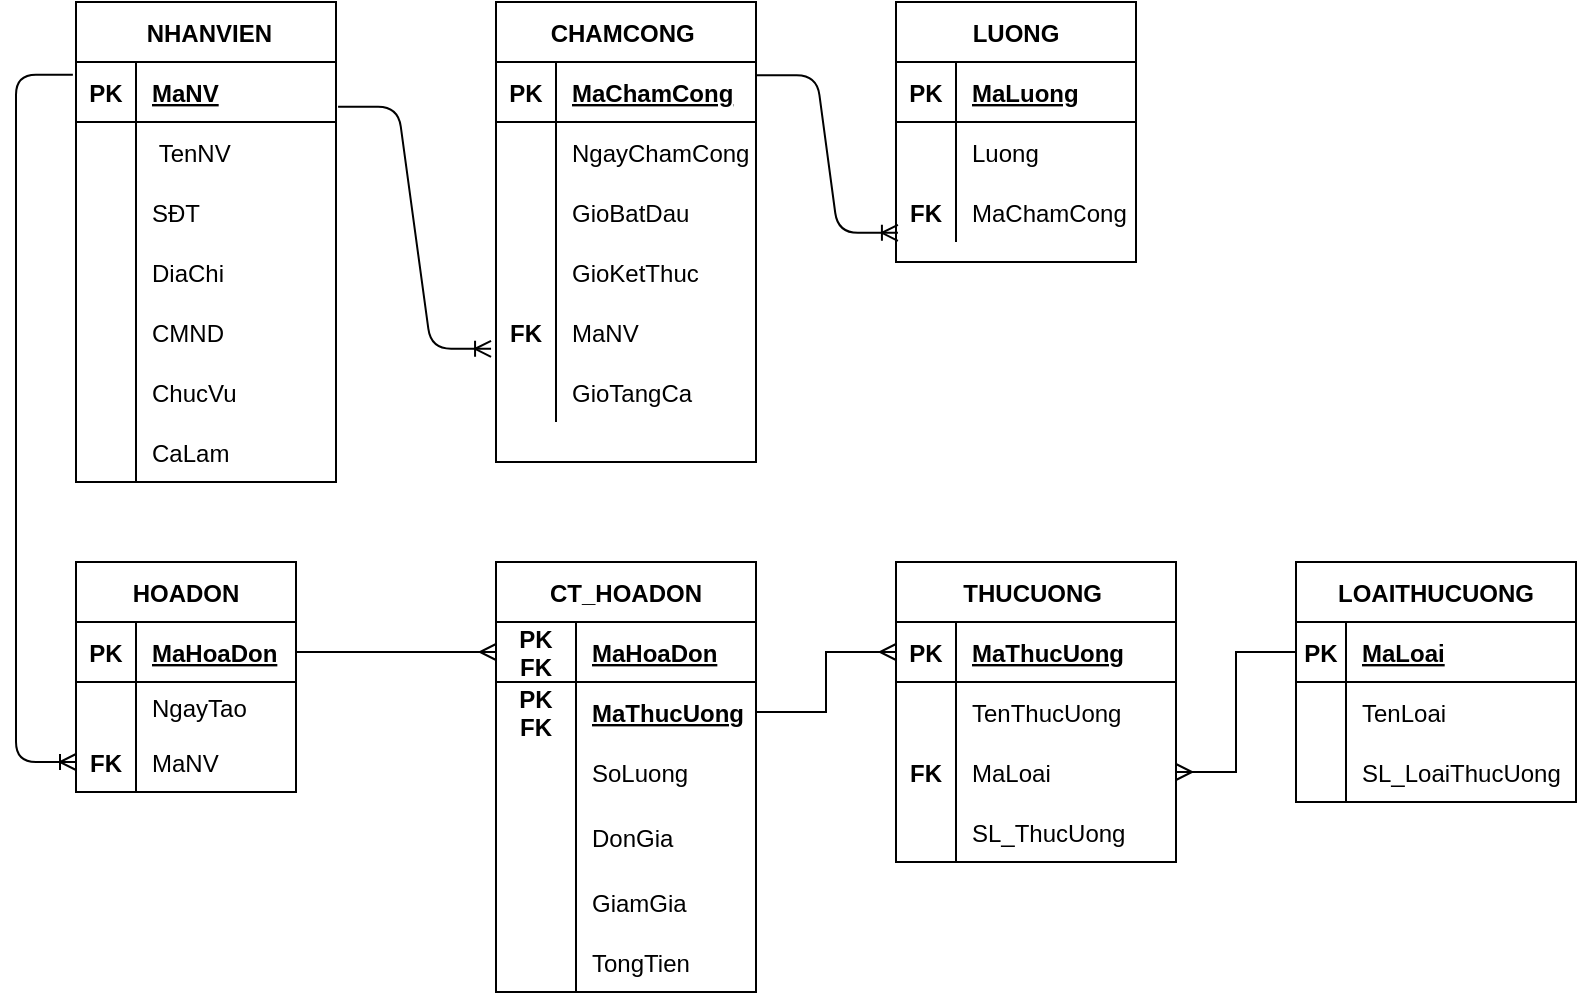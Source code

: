 <mxfile version="13.10.4" type="github">
  <diagram id="uDpSl2iS2dn2dlAz82yV" name="Page-1">
    <mxGraphModel dx="1037" dy="620" grid="1" gridSize="10" guides="1" tooltips="1" connect="1" arrows="1" fold="1" page="1" pageScale="1" pageWidth="3300" pageHeight="4681" math="0" shadow="0">
      <root>
        <mxCell id="0" />
        <mxCell id="1" parent="0" />
        <mxCell id="aDUZSYhH7ddSNmE2YDn7-1" value=" NHANVIEN" style="shape=table;startSize=30;container=1;collapsible=1;childLayout=tableLayout;fixedRows=1;rowLines=0;fontStyle=1;align=center;resizeLast=1;" parent="1" vertex="1">
          <mxGeometry x="230" y="40" width="130" height="240" as="geometry" />
        </mxCell>
        <mxCell id="aDUZSYhH7ddSNmE2YDn7-2" value="" style="shape=partialRectangle;collapsible=0;dropTarget=0;pointerEvents=0;fillColor=none;top=0;left=0;bottom=1;right=0;points=[[0,0.5],[1,0.5]];portConstraint=eastwest;" parent="aDUZSYhH7ddSNmE2YDn7-1" vertex="1">
          <mxGeometry y="30" width="130" height="30" as="geometry" />
        </mxCell>
        <mxCell id="aDUZSYhH7ddSNmE2YDn7-3" value="PK" style="shape=partialRectangle;connectable=0;fillColor=none;top=0;left=0;bottom=0;right=0;fontStyle=1;overflow=hidden;" parent="aDUZSYhH7ddSNmE2YDn7-2" vertex="1">
          <mxGeometry width="30" height="30" as="geometry" />
        </mxCell>
        <mxCell id="aDUZSYhH7ddSNmE2YDn7-4" value="MaNV" style="shape=partialRectangle;connectable=0;fillColor=none;top=0;left=0;bottom=0;right=0;align=left;spacingLeft=6;fontStyle=5;overflow=hidden;" parent="aDUZSYhH7ddSNmE2YDn7-2" vertex="1">
          <mxGeometry x="30" width="100" height="30" as="geometry" />
        </mxCell>
        <mxCell id="aDUZSYhH7ddSNmE2YDn7-5" value="" style="shape=partialRectangle;collapsible=0;dropTarget=0;pointerEvents=0;fillColor=none;top=0;left=0;bottom=0;right=0;points=[[0,0.5],[1,0.5]];portConstraint=eastwest;" parent="aDUZSYhH7ddSNmE2YDn7-1" vertex="1">
          <mxGeometry y="60" width="130" height="30" as="geometry" />
        </mxCell>
        <mxCell id="aDUZSYhH7ddSNmE2YDn7-6" value="" style="shape=partialRectangle;connectable=0;fillColor=none;top=0;left=0;bottom=0;right=0;editable=1;overflow=hidden;" parent="aDUZSYhH7ddSNmE2YDn7-5" vertex="1">
          <mxGeometry width="30" height="30" as="geometry" />
        </mxCell>
        <mxCell id="aDUZSYhH7ddSNmE2YDn7-7" value=" TenNV" style="shape=partialRectangle;connectable=0;fillColor=none;top=0;left=0;bottom=0;right=0;align=left;spacingLeft=6;overflow=hidden;" parent="aDUZSYhH7ddSNmE2YDn7-5" vertex="1">
          <mxGeometry x="30" width="100" height="30" as="geometry" />
        </mxCell>
        <mxCell id="aDUZSYhH7ddSNmE2YDn7-8" value="" style="shape=partialRectangle;collapsible=0;dropTarget=0;pointerEvents=0;fillColor=none;top=0;left=0;bottom=0;right=0;points=[[0,0.5],[1,0.5]];portConstraint=eastwest;" parent="aDUZSYhH7ddSNmE2YDn7-1" vertex="1">
          <mxGeometry y="90" width="130" height="30" as="geometry" />
        </mxCell>
        <mxCell id="aDUZSYhH7ddSNmE2YDn7-9" value="" style="shape=partialRectangle;connectable=0;fillColor=none;top=0;left=0;bottom=0;right=0;editable=1;overflow=hidden;" parent="aDUZSYhH7ddSNmE2YDn7-8" vertex="1">
          <mxGeometry width="30" height="30" as="geometry" />
        </mxCell>
        <mxCell id="aDUZSYhH7ddSNmE2YDn7-10" value="SĐT" style="shape=partialRectangle;connectable=0;fillColor=none;top=0;left=0;bottom=0;right=0;align=left;spacingLeft=6;overflow=hidden;" parent="aDUZSYhH7ddSNmE2YDn7-8" vertex="1">
          <mxGeometry x="30" width="100" height="30" as="geometry" />
        </mxCell>
        <mxCell id="aDUZSYhH7ddSNmE2YDn7-11" value="" style="shape=partialRectangle;collapsible=0;dropTarget=0;pointerEvents=0;fillColor=none;top=0;left=0;bottom=0;right=0;points=[[0,0.5],[1,0.5]];portConstraint=eastwest;" parent="aDUZSYhH7ddSNmE2YDn7-1" vertex="1">
          <mxGeometry y="120" width="130" height="30" as="geometry" />
        </mxCell>
        <mxCell id="aDUZSYhH7ddSNmE2YDn7-12" value="" style="shape=partialRectangle;connectable=0;fillColor=none;top=0;left=0;bottom=0;right=0;editable=1;overflow=hidden;" parent="aDUZSYhH7ddSNmE2YDn7-11" vertex="1">
          <mxGeometry width="30" height="30" as="geometry" />
        </mxCell>
        <mxCell id="aDUZSYhH7ddSNmE2YDn7-13" value="DiaChi" style="shape=partialRectangle;connectable=0;fillColor=none;top=0;left=0;bottom=0;right=0;align=left;spacingLeft=6;overflow=hidden;" parent="aDUZSYhH7ddSNmE2YDn7-11" vertex="1">
          <mxGeometry x="30" width="100" height="30" as="geometry" />
        </mxCell>
        <mxCell id="aDUZSYhH7ddSNmE2YDn7-14" value="" style="shape=partialRectangle;collapsible=0;dropTarget=0;pointerEvents=0;fillColor=none;top=0;left=0;bottom=0;right=0;points=[[0,0.5],[1,0.5]];portConstraint=eastwest;" parent="aDUZSYhH7ddSNmE2YDn7-1" vertex="1">
          <mxGeometry y="150" width="130" height="30" as="geometry" />
        </mxCell>
        <mxCell id="aDUZSYhH7ddSNmE2YDn7-15" value="" style="shape=partialRectangle;connectable=0;fillColor=none;top=0;left=0;bottom=0;right=0;editable=1;overflow=hidden;" parent="aDUZSYhH7ddSNmE2YDn7-14" vertex="1">
          <mxGeometry width="30" height="30" as="geometry" />
        </mxCell>
        <mxCell id="aDUZSYhH7ddSNmE2YDn7-16" value="CMND" style="shape=partialRectangle;connectable=0;fillColor=none;top=0;left=0;bottom=0;right=0;align=left;spacingLeft=6;overflow=hidden;" parent="aDUZSYhH7ddSNmE2YDn7-14" vertex="1">
          <mxGeometry x="30" width="100" height="30" as="geometry" />
        </mxCell>
        <mxCell id="4EVJ6XWkQOHEj6_WDCCG-1" value="" style="shape=partialRectangle;collapsible=0;dropTarget=0;pointerEvents=0;fillColor=none;top=0;left=0;bottom=0;right=0;points=[[0,0.5],[1,0.5]];portConstraint=eastwest;" parent="aDUZSYhH7ddSNmE2YDn7-1" vertex="1">
          <mxGeometry y="180" width="130" height="30" as="geometry" />
        </mxCell>
        <mxCell id="4EVJ6XWkQOHEj6_WDCCG-2" value="" style="shape=partialRectangle;connectable=0;fillColor=none;top=0;left=0;bottom=0;right=0;editable=1;overflow=hidden;" parent="4EVJ6XWkQOHEj6_WDCCG-1" vertex="1">
          <mxGeometry width="30" height="30" as="geometry" />
        </mxCell>
        <mxCell id="4EVJ6XWkQOHEj6_WDCCG-3" value="ChucVu" style="shape=partialRectangle;connectable=0;fillColor=none;top=0;left=0;bottom=0;right=0;align=left;spacingLeft=6;overflow=hidden;" parent="4EVJ6XWkQOHEj6_WDCCG-1" vertex="1">
          <mxGeometry x="30" width="100" height="30" as="geometry" />
        </mxCell>
        <mxCell id="eFwpjP5EypDLqcF1oCZO-1" value="" style="shape=partialRectangle;collapsible=0;dropTarget=0;pointerEvents=0;fillColor=none;top=0;left=0;bottom=0;right=0;points=[[0,0.5],[1,0.5]];portConstraint=eastwest;" parent="aDUZSYhH7ddSNmE2YDn7-1" vertex="1">
          <mxGeometry y="210" width="130" height="30" as="geometry" />
        </mxCell>
        <mxCell id="eFwpjP5EypDLqcF1oCZO-2" value="" style="shape=partialRectangle;connectable=0;fillColor=none;top=0;left=0;bottom=0;right=0;editable=1;overflow=hidden;" parent="eFwpjP5EypDLqcF1oCZO-1" vertex="1">
          <mxGeometry width="30" height="30" as="geometry" />
        </mxCell>
        <mxCell id="eFwpjP5EypDLqcF1oCZO-3" value="CaLam" style="shape=partialRectangle;connectable=0;fillColor=none;top=0;left=0;bottom=0;right=0;align=left;spacingLeft=6;overflow=hidden;" parent="eFwpjP5EypDLqcF1oCZO-1" vertex="1">
          <mxGeometry x="30" width="100" height="30" as="geometry" />
        </mxCell>
        <mxCell id="aDUZSYhH7ddSNmE2YDn7-32" value="CHAMCONG " style="shape=table;startSize=30;container=1;collapsible=1;childLayout=tableLayout;fixedRows=1;rowLines=0;fontStyle=1;align=center;resizeLast=1;" parent="1" vertex="1">
          <mxGeometry x="440" y="40" width="130" height="230" as="geometry" />
        </mxCell>
        <mxCell id="aDUZSYhH7ddSNmE2YDn7-33" value="" style="shape=partialRectangle;collapsible=0;dropTarget=0;pointerEvents=0;fillColor=none;top=0;left=0;bottom=1;right=0;points=[[0,0.5],[1,0.5]];portConstraint=eastwest;" parent="aDUZSYhH7ddSNmE2YDn7-32" vertex="1">
          <mxGeometry y="30" width="130" height="30" as="geometry" />
        </mxCell>
        <mxCell id="aDUZSYhH7ddSNmE2YDn7-34" value="PK" style="shape=partialRectangle;connectable=0;fillColor=none;top=0;left=0;bottom=0;right=0;fontStyle=1;overflow=hidden;" parent="aDUZSYhH7ddSNmE2YDn7-33" vertex="1">
          <mxGeometry width="30" height="30" as="geometry" />
        </mxCell>
        <mxCell id="aDUZSYhH7ddSNmE2YDn7-35" value="MaChamCong" style="shape=partialRectangle;connectable=0;fillColor=none;top=0;left=0;bottom=0;right=0;align=left;spacingLeft=6;fontStyle=5;overflow=hidden;" parent="aDUZSYhH7ddSNmE2YDn7-33" vertex="1">
          <mxGeometry x="30" width="100" height="30" as="geometry" />
        </mxCell>
        <mxCell id="aDUZSYhH7ddSNmE2YDn7-36" value="" style="shape=partialRectangle;collapsible=0;dropTarget=0;pointerEvents=0;fillColor=none;top=0;left=0;bottom=0;right=0;points=[[0,0.5],[1,0.5]];portConstraint=eastwest;" parent="aDUZSYhH7ddSNmE2YDn7-32" vertex="1">
          <mxGeometry y="60" width="130" height="30" as="geometry" />
        </mxCell>
        <mxCell id="aDUZSYhH7ddSNmE2YDn7-37" value="" style="shape=partialRectangle;connectable=0;fillColor=none;top=0;left=0;bottom=0;right=0;editable=1;overflow=hidden;" parent="aDUZSYhH7ddSNmE2YDn7-36" vertex="1">
          <mxGeometry width="30" height="30" as="geometry" />
        </mxCell>
        <mxCell id="aDUZSYhH7ddSNmE2YDn7-38" value="NgayChamCong" style="shape=partialRectangle;connectable=0;fillColor=none;top=0;left=0;bottom=0;right=0;align=left;spacingLeft=6;overflow=hidden;" parent="aDUZSYhH7ddSNmE2YDn7-36" vertex="1">
          <mxGeometry x="30" width="100" height="30" as="geometry" />
        </mxCell>
        <mxCell id="aDUZSYhH7ddSNmE2YDn7-39" value="" style="shape=partialRectangle;collapsible=0;dropTarget=0;pointerEvents=0;fillColor=none;top=0;left=0;bottom=0;right=0;points=[[0,0.5],[1,0.5]];portConstraint=eastwest;" parent="aDUZSYhH7ddSNmE2YDn7-32" vertex="1">
          <mxGeometry y="90" width="130" height="30" as="geometry" />
        </mxCell>
        <mxCell id="aDUZSYhH7ddSNmE2YDn7-40" value="" style="shape=partialRectangle;connectable=0;fillColor=none;top=0;left=0;bottom=0;right=0;editable=1;overflow=hidden;" parent="aDUZSYhH7ddSNmE2YDn7-39" vertex="1">
          <mxGeometry width="30" height="30" as="geometry" />
        </mxCell>
        <mxCell id="aDUZSYhH7ddSNmE2YDn7-41" value="GioBatDau" style="shape=partialRectangle;connectable=0;fillColor=none;top=0;left=0;bottom=0;right=0;align=left;spacingLeft=6;overflow=hidden;" parent="aDUZSYhH7ddSNmE2YDn7-39" vertex="1">
          <mxGeometry x="30" width="100" height="30" as="geometry" />
        </mxCell>
        <mxCell id="aDUZSYhH7ddSNmE2YDn7-42" value="" style="shape=partialRectangle;collapsible=0;dropTarget=0;pointerEvents=0;fillColor=none;top=0;left=0;bottom=0;right=0;points=[[0,0.5],[1,0.5]];portConstraint=eastwest;" parent="aDUZSYhH7ddSNmE2YDn7-32" vertex="1">
          <mxGeometry y="120" width="130" height="30" as="geometry" />
        </mxCell>
        <mxCell id="aDUZSYhH7ddSNmE2YDn7-43" value="" style="shape=partialRectangle;connectable=0;fillColor=none;top=0;left=0;bottom=0;right=0;editable=1;overflow=hidden;" parent="aDUZSYhH7ddSNmE2YDn7-42" vertex="1">
          <mxGeometry width="30" height="30" as="geometry" />
        </mxCell>
        <mxCell id="aDUZSYhH7ddSNmE2YDn7-44" value="GioKetThuc" style="shape=partialRectangle;connectable=0;fillColor=none;top=0;left=0;bottom=0;right=0;align=left;spacingLeft=6;overflow=hidden;" parent="aDUZSYhH7ddSNmE2YDn7-42" vertex="1">
          <mxGeometry x="30" width="100" height="30" as="geometry" />
        </mxCell>
        <mxCell id="aDUZSYhH7ddSNmE2YDn7-58" value="" style="shape=partialRectangle;collapsible=0;dropTarget=0;pointerEvents=0;fillColor=none;top=0;left=0;bottom=0;right=0;points=[[0,0.5],[1,0.5]];portConstraint=eastwest;" parent="aDUZSYhH7ddSNmE2YDn7-32" vertex="1">
          <mxGeometry y="150" width="130" height="30" as="geometry" />
        </mxCell>
        <mxCell id="aDUZSYhH7ddSNmE2YDn7-59" value="FK" style="shape=partialRectangle;connectable=0;fillColor=none;top=0;left=0;bottom=0;right=0;editable=1;overflow=hidden;fontStyle=1" parent="aDUZSYhH7ddSNmE2YDn7-58" vertex="1">
          <mxGeometry width="30" height="30" as="geometry" />
        </mxCell>
        <mxCell id="aDUZSYhH7ddSNmE2YDn7-60" value="MaNV" style="shape=partialRectangle;connectable=0;fillColor=none;top=0;left=0;bottom=0;right=0;align=left;spacingLeft=6;overflow=hidden;" parent="aDUZSYhH7ddSNmE2YDn7-58" vertex="1">
          <mxGeometry x="30" width="100" height="30" as="geometry" />
        </mxCell>
        <mxCell id="65Q2R5Slj0VooKF2FigJ-1" value="" style="shape=partialRectangle;collapsible=0;dropTarget=0;pointerEvents=0;fillColor=none;top=0;left=0;bottom=0;right=0;points=[[0,0.5],[1,0.5]];portConstraint=eastwest;" vertex="1" parent="aDUZSYhH7ddSNmE2YDn7-32">
          <mxGeometry y="180" width="130" height="30" as="geometry" />
        </mxCell>
        <mxCell id="65Q2R5Slj0VooKF2FigJ-2" value="" style="shape=partialRectangle;connectable=0;fillColor=none;top=0;left=0;bottom=0;right=0;editable=1;overflow=hidden;" vertex="1" parent="65Q2R5Slj0VooKF2FigJ-1">
          <mxGeometry width="30" height="30" as="geometry" />
        </mxCell>
        <mxCell id="65Q2R5Slj0VooKF2FigJ-3" value="GioTangCa" style="shape=partialRectangle;connectable=0;fillColor=none;top=0;left=0;bottom=0;right=0;align=left;spacingLeft=6;overflow=hidden;" vertex="1" parent="65Q2R5Slj0VooKF2FigJ-1">
          <mxGeometry x="30" width="100" height="30" as="geometry" />
        </mxCell>
        <mxCell id="aDUZSYhH7ddSNmE2YDn7-45" value="LUONG" style="shape=table;startSize=30;container=1;collapsible=1;childLayout=tableLayout;fixedRows=1;rowLines=0;fontStyle=1;align=center;resizeLast=1;" parent="1" vertex="1">
          <mxGeometry x="640" y="40" width="120" height="130" as="geometry" />
        </mxCell>
        <mxCell id="aDUZSYhH7ddSNmE2YDn7-46" value="" style="shape=partialRectangle;collapsible=0;dropTarget=0;pointerEvents=0;fillColor=none;top=0;left=0;bottom=1;right=0;points=[[0,0.5],[1,0.5]];portConstraint=eastwest;" parent="aDUZSYhH7ddSNmE2YDn7-45" vertex="1">
          <mxGeometry y="30" width="120" height="30" as="geometry" />
        </mxCell>
        <mxCell id="aDUZSYhH7ddSNmE2YDn7-47" value="PK" style="shape=partialRectangle;connectable=0;fillColor=none;top=0;left=0;bottom=0;right=0;fontStyle=1;overflow=hidden;" parent="aDUZSYhH7ddSNmE2YDn7-46" vertex="1">
          <mxGeometry width="30" height="30" as="geometry" />
        </mxCell>
        <mxCell id="aDUZSYhH7ddSNmE2YDn7-48" value="MaLuong" style="shape=partialRectangle;connectable=0;fillColor=none;top=0;left=0;bottom=0;right=0;align=left;spacingLeft=6;fontStyle=5;overflow=hidden;" parent="aDUZSYhH7ddSNmE2YDn7-46" vertex="1">
          <mxGeometry x="30" width="90" height="30" as="geometry" />
        </mxCell>
        <mxCell id="aDUZSYhH7ddSNmE2YDn7-49" value="" style="shape=partialRectangle;collapsible=0;dropTarget=0;pointerEvents=0;fillColor=none;top=0;left=0;bottom=0;right=0;points=[[0,0.5],[1,0.5]];portConstraint=eastwest;" parent="aDUZSYhH7ddSNmE2YDn7-45" vertex="1">
          <mxGeometry y="60" width="120" height="30" as="geometry" />
        </mxCell>
        <mxCell id="aDUZSYhH7ddSNmE2YDn7-50" value="" style="shape=partialRectangle;connectable=0;fillColor=none;top=0;left=0;bottom=0;right=0;editable=1;overflow=hidden;" parent="aDUZSYhH7ddSNmE2YDn7-49" vertex="1">
          <mxGeometry width="30" height="30" as="geometry" />
        </mxCell>
        <mxCell id="aDUZSYhH7ddSNmE2YDn7-51" value="Luong" style="shape=partialRectangle;connectable=0;fillColor=none;top=0;left=0;bottom=0;right=0;align=left;spacingLeft=6;overflow=hidden;" parent="aDUZSYhH7ddSNmE2YDn7-49" vertex="1">
          <mxGeometry x="30" width="90" height="30" as="geometry" />
        </mxCell>
        <mxCell id="aDUZSYhH7ddSNmE2YDn7-52" value="" style="shape=partialRectangle;collapsible=0;dropTarget=0;pointerEvents=0;fillColor=none;top=0;left=0;bottom=0;right=0;points=[[0,0.5],[1,0.5]];portConstraint=eastwest;" parent="aDUZSYhH7ddSNmE2YDn7-45" vertex="1">
          <mxGeometry y="90" width="120" height="30" as="geometry" />
        </mxCell>
        <mxCell id="aDUZSYhH7ddSNmE2YDn7-53" value="FK" style="shape=partialRectangle;connectable=0;fillColor=none;top=0;left=0;bottom=0;right=0;editable=1;overflow=hidden;fontStyle=1" parent="aDUZSYhH7ddSNmE2YDn7-52" vertex="1">
          <mxGeometry width="30" height="30" as="geometry" />
        </mxCell>
        <mxCell id="aDUZSYhH7ddSNmE2YDn7-54" value="MaChamCong" style="shape=partialRectangle;connectable=0;fillColor=none;top=0;left=0;bottom=0;right=0;align=left;spacingLeft=6;overflow=hidden;" parent="aDUZSYhH7ddSNmE2YDn7-52" vertex="1">
          <mxGeometry x="30" width="90" height="30" as="geometry" />
        </mxCell>
        <mxCell id="aDUZSYhH7ddSNmE2YDn7-61" value="THUCUONG " style="shape=table;startSize=30;container=1;collapsible=1;childLayout=tableLayout;fixedRows=1;rowLines=0;fontStyle=1;align=center;resizeLast=1;" parent="1" vertex="1">
          <mxGeometry x="640" y="320" width="140" height="150" as="geometry" />
        </mxCell>
        <mxCell id="aDUZSYhH7ddSNmE2YDn7-62" value="" style="shape=partialRectangle;collapsible=0;dropTarget=0;pointerEvents=0;fillColor=none;top=0;left=0;bottom=1;right=0;points=[[0,0.5],[1,0.5]];portConstraint=eastwest;" parent="aDUZSYhH7ddSNmE2YDn7-61" vertex="1">
          <mxGeometry y="30" width="140" height="30" as="geometry" />
        </mxCell>
        <mxCell id="aDUZSYhH7ddSNmE2YDn7-63" value="PK" style="shape=partialRectangle;connectable=0;fillColor=none;top=0;left=0;bottom=0;right=0;fontStyle=1;overflow=hidden;" parent="aDUZSYhH7ddSNmE2YDn7-62" vertex="1">
          <mxGeometry width="30" height="30" as="geometry" />
        </mxCell>
        <mxCell id="aDUZSYhH7ddSNmE2YDn7-64" value="MaThucUong" style="shape=partialRectangle;connectable=0;fillColor=none;top=0;left=0;bottom=0;right=0;align=left;spacingLeft=6;fontStyle=5;overflow=hidden;" parent="aDUZSYhH7ddSNmE2YDn7-62" vertex="1">
          <mxGeometry x="30" width="110" height="30" as="geometry" />
        </mxCell>
        <mxCell id="aDUZSYhH7ddSNmE2YDn7-65" value="" style="shape=partialRectangle;collapsible=0;dropTarget=0;pointerEvents=0;fillColor=none;top=0;left=0;bottom=0;right=0;points=[[0,0.5],[1,0.5]];portConstraint=eastwest;" parent="aDUZSYhH7ddSNmE2YDn7-61" vertex="1">
          <mxGeometry y="60" width="140" height="30" as="geometry" />
        </mxCell>
        <mxCell id="aDUZSYhH7ddSNmE2YDn7-66" value="" style="shape=partialRectangle;connectable=0;fillColor=none;top=0;left=0;bottom=0;right=0;editable=1;overflow=hidden;" parent="aDUZSYhH7ddSNmE2YDn7-65" vertex="1">
          <mxGeometry width="30" height="30" as="geometry" />
        </mxCell>
        <mxCell id="aDUZSYhH7ddSNmE2YDn7-67" value="TenThucUong" style="shape=partialRectangle;connectable=0;fillColor=none;top=0;left=0;bottom=0;right=0;align=left;spacingLeft=6;overflow=hidden;" parent="aDUZSYhH7ddSNmE2YDn7-65" vertex="1">
          <mxGeometry x="30" width="110" height="30" as="geometry" />
        </mxCell>
        <mxCell id="aDUZSYhH7ddSNmE2YDn7-68" value="" style="shape=partialRectangle;collapsible=0;dropTarget=0;pointerEvents=0;fillColor=none;top=0;left=0;bottom=0;right=0;points=[[0,0.5],[1,0.5]];portConstraint=eastwest;" parent="aDUZSYhH7ddSNmE2YDn7-61" vertex="1">
          <mxGeometry y="90" width="140" height="30" as="geometry" />
        </mxCell>
        <mxCell id="aDUZSYhH7ddSNmE2YDn7-69" value="FK" style="shape=partialRectangle;connectable=0;fillColor=none;top=0;left=0;bottom=0;right=0;editable=1;overflow=hidden;fontStyle=1" parent="aDUZSYhH7ddSNmE2YDn7-68" vertex="1">
          <mxGeometry width="30" height="30" as="geometry" />
        </mxCell>
        <mxCell id="aDUZSYhH7ddSNmE2YDn7-70" value="MaLoai" style="shape=partialRectangle;connectable=0;fillColor=none;top=0;left=0;bottom=0;right=0;align=left;spacingLeft=6;overflow=hidden;" parent="aDUZSYhH7ddSNmE2YDn7-68" vertex="1">
          <mxGeometry x="30" width="110" height="30" as="geometry" />
        </mxCell>
        <mxCell id="3M5ZyQZ4eOdBDGBTF7SX-9" value="" style="shape=partialRectangle;collapsible=0;dropTarget=0;pointerEvents=0;fillColor=none;top=0;left=0;bottom=0;right=0;points=[[0,0.5],[1,0.5]];portConstraint=eastwest;" parent="aDUZSYhH7ddSNmE2YDn7-61" vertex="1">
          <mxGeometry y="120" width="140" height="30" as="geometry" />
        </mxCell>
        <mxCell id="3M5ZyQZ4eOdBDGBTF7SX-10" value="" style="shape=partialRectangle;connectable=0;fillColor=none;top=0;left=0;bottom=0;right=0;editable=1;overflow=hidden;fontStyle=1" parent="3M5ZyQZ4eOdBDGBTF7SX-9" vertex="1">
          <mxGeometry width="30" height="30" as="geometry" />
        </mxCell>
        <mxCell id="3M5ZyQZ4eOdBDGBTF7SX-11" value="SL_ThucUong" style="shape=partialRectangle;connectable=0;fillColor=none;top=0;left=0;bottom=0;right=0;align=left;spacingLeft=6;overflow=hidden;" parent="3M5ZyQZ4eOdBDGBTF7SX-9" vertex="1">
          <mxGeometry x="30" width="110" height="30" as="geometry" />
        </mxCell>
        <mxCell id="aDUZSYhH7ddSNmE2YDn7-74" value="CT_HOADON" style="shape=table;startSize=30;container=1;collapsible=1;childLayout=tableLayout;fixedRows=1;rowLines=0;fontStyle=1;align=center;resizeLast=1;" parent="1" vertex="1">
          <mxGeometry x="440" y="320" width="130" height="215" as="geometry" />
        </mxCell>
        <mxCell id="aDUZSYhH7ddSNmE2YDn7-75" value="" style="shape=partialRectangle;collapsible=0;dropTarget=0;pointerEvents=0;fillColor=none;top=0;left=0;bottom=1;right=0;points=[[0,0.5],[1,0.5]];portConstraint=eastwest;" parent="aDUZSYhH7ddSNmE2YDn7-74" vertex="1">
          <mxGeometry y="30" width="130" height="30" as="geometry" />
        </mxCell>
        <mxCell id="aDUZSYhH7ddSNmE2YDn7-76" value="PK&#xa;FK" style="shape=partialRectangle;connectable=0;fillColor=none;top=0;left=0;bottom=0;right=0;fontStyle=1;overflow=hidden;" parent="aDUZSYhH7ddSNmE2YDn7-75" vertex="1">
          <mxGeometry width="40" height="30" as="geometry" />
        </mxCell>
        <mxCell id="aDUZSYhH7ddSNmE2YDn7-77" value="MaHoaDon" style="shape=partialRectangle;connectable=0;fillColor=none;top=0;left=0;bottom=0;right=0;align=left;spacingLeft=6;fontStyle=5;overflow=hidden;" parent="aDUZSYhH7ddSNmE2YDn7-75" vertex="1">
          <mxGeometry x="40" width="90" height="30" as="geometry" />
        </mxCell>
        <mxCell id="aDUZSYhH7ddSNmE2YDn7-78" value="" style="shape=partialRectangle;collapsible=0;dropTarget=0;pointerEvents=0;fillColor=none;top=0;left=0;bottom=0;right=0;points=[[0,0.5],[1,0.5]];portConstraint=eastwest;" parent="aDUZSYhH7ddSNmE2YDn7-74" vertex="1">
          <mxGeometry y="60" width="130" height="30" as="geometry" />
        </mxCell>
        <mxCell id="aDUZSYhH7ddSNmE2YDn7-79" value="PK&#xa;FK" style="shape=partialRectangle;connectable=0;fillColor=none;top=0;left=0;bottom=0;right=0;editable=1;overflow=hidden;fontStyle=1" parent="aDUZSYhH7ddSNmE2YDn7-78" vertex="1">
          <mxGeometry width="40" height="30" as="geometry" />
        </mxCell>
        <mxCell id="aDUZSYhH7ddSNmE2YDn7-80" value="MaThucUong" style="shape=partialRectangle;connectable=0;fillColor=none;top=0;left=0;bottom=0;right=0;align=left;spacingLeft=6;overflow=hidden;fontStyle=5" parent="aDUZSYhH7ddSNmE2YDn7-78" vertex="1">
          <mxGeometry x="40" width="90" height="30" as="geometry" />
        </mxCell>
        <mxCell id="aDUZSYhH7ddSNmE2YDn7-81" value="" style="shape=partialRectangle;collapsible=0;dropTarget=0;pointerEvents=0;fillColor=none;top=0;left=0;bottom=0;right=0;points=[[0,0.5],[1,0.5]];portConstraint=eastwest;" parent="aDUZSYhH7ddSNmE2YDn7-74" vertex="1">
          <mxGeometry y="90" width="130" height="30" as="geometry" />
        </mxCell>
        <mxCell id="aDUZSYhH7ddSNmE2YDn7-82" value="" style="shape=partialRectangle;connectable=0;fillColor=none;top=0;left=0;bottom=0;right=0;editable=1;overflow=hidden;" parent="aDUZSYhH7ddSNmE2YDn7-81" vertex="1">
          <mxGeometry width="40" height="30" as="geometry" />
        </mxCell>
        <mxCell id="aDUZSYhH7ddSNmE2YDn7-83" value="SoLuong" style="shape=partialRectangle;connectable=0;fillColor=none;top=0;left=0;bottom=0;right=0;align=left;spacingLeft=6;overflow=hidden;" parent="aDUZSYhH7ddSNmE2YDn7-81" vertex="1">
          <mxGeometry x="40" width="90" height="30" as="geometry" />
        </mxCell>
        <mxCell id="aDUZSYhH7ddSNmE2YDn7-84" value="" style="shape=partialRectangle;collapsible=0;dropTarget=0;pointerEvents=0;fillColor=none;top=0;left=0;bottom=0;right=0;points=[[0,0.5],[1,0.5]];portConstraint=eastwest;" parent="aDUZSYhH7ddSNmE2YDn7-74" vertex="1">
          <mxGeometry y="120" width="130" height="35" as="geometry" />
        </mxCell>
        <mxCell id="aDUZSYhH7ddSNmE2YDn7-85" value="" style="shape=partialRectangle;connectable=0;fillColor=none;top=0;left=0;bottom=0;right=0;editable=1;overflow=hidden;" parent="aDUZSYhH7ddSNmE2YDn7-84" vertex="1">
          <mxGeometry width="40" height="35" as="geometry" />
        </mxCell>
        <mxCell id="aDUZSYhH7ddSNmE2YDn7-86" value="DonGia" style="shape=partialRectangle;connectable=0;fillColor=none;top=0;left=0;bottom=0;right=0;align=left;spacingLeft=6;overflow=hidden;" parent="aDUZSYhH7ddSNmE2YDn7-84" vertex="1">
          <mxGeometry x="40" width="90" height="35" as="geometry" />
        </mxCell>
        <mxCell id="gX4O2QB0u56JtZfvwjHF-1" value="" style="shape=partialRectangle;collapsible=0;dropTarget=0;pointerEvents=0;fillColor=none;top=0;left=0;bottom=0;right=0;points=[[0,0.5],[1,0.5]];portConstraint=eastwest;" parent="aDUZSYhH7ddSNmE2YDn7-74" vertex="1">
          <mxGeometry y="155" width="130" height="30" as="geometry" />
        </mxCell>
        <mxCell id="gX4O2QB0u56JtZfvwjHF-2" value="" style="shape=partialRectangle;connectable=0;fillColor=none;top=0;left=0;bottom=0;right=0;editable=1;overflow=hidden;" parent="gX4O2QB0u56JtZfvwjHF-1" vertex="1">
          <mxGeometry width="40" height="30" as="geometry" />
        </mxCell>
        <mxCell id="gX4O2QB0u56JtZfvwjHF-3" value="GiamGia" style="shape=partialRectangle;connectable=0;fillColor=none;top=0;left=0;bottom=0;right=0;align=left;spacingLeft=6;overflow=hidden;" parent="gX4O2QB0u56JtZfvwjHF-1" vertex="1">
          <mxGeometry x="40" width="90" height="30" as="geometry" />
        </mxCell>
        <mxCell id="gX4O2QB0u56JtZfvwjHF-4" value="" style="shape=partialRectangle;collapsible=0;dropTarget=0;pointerEvents=0;fillColor=none;top=0;left=0;bottom=0;right=0;points=[[0,0.5],[1,0.5]];portConstraint=eastwest;" parent="aDUZSYhH7ddSNmE2YDn7-74" vertex="1">
          <mxGeometry y="185" width="130" height="30" as="geometry" />
        </mxCell>
        <mxCell id="gX4O2QB0u56JtZfvwjHF-5" value="" style="shape=partialRectangle;connectable=0;fillColor=none;top=0;left=0;bottom=0;right=0;editable=1;overflow=hidden;" parent="gX4O2QB0u56JtZfvwjHF-4" vertex="1">
          <mxGeometry width="40" height="30" as="geometry" />
        </mxCell>
        <mxCell id="gX4O2QB0u56JtZfvwjHF-6" value="TongTien" style="shape=partialRectangle;connectable=0;fillColor=none;top=0;left=0;bottom=0;right=0;align=left;spacingLeft=6;overflow=hidden;" parent="gX4O2QB0u56JtZfvwjHF-4" vertex="1">
          <mxGeometry x="40" width="90" height="30" as="geometry" />
        </mxCell>
        <mxCell id="aDUZSYhH7ddSNmE2YDn7-87" value="HOADON" style="shape=table;startSize=30;container=1;collapsible=1;childLayout=tableLayout;fixedRows=1;rowLines=0;fontStyle=1;align=center;resizeLast=1;" parent="1" vertex="1">
          <mxGeometry x="230" y="320" width="110" height="115" as="geometry" />
        </mxCell>
        <mxCell id="aDUZSYhH7ddSNmE2YDn7-88" value="" style="shape=partialRectangle;collapsible=0;dropTarget=0;pointerEvents=0;fillColor=none;top=0;left=0;bottom=1;right=0;points=[[0,0.5],[1,0.5]];portConstraint=eastwest;" parent="aDUZSYhH7ddSNmE2YDn7-87" vertex="1">
          <mxGeometry y="30" width="110" height="30" as="geometry" />
        </mxCell>
        <mxCell id="aDUZSYhH7ddSNmE2YDn7-89" value="PK" style="shape=partialRectangle;connectable=0;fillColor=none;top=0;left=0;bottom=0;right=0;fontStyle=1;overflow=hidden;" parent="aDUZSYhH7ddSNmE2YDn7-88" vertex="1">
          <mxGeometry width="30" height="30" as="geometry" />
        </mxCell>
        <mxCell id="aDUZSYhH7ddSNmE2YDn7-90" value="MaHoaDon" style="shape=partialRectangle;connectable=0;fillColor=none;top=0;left=0;bottom=0;right=0;align=left;spacingLeft=6;fontStyle=5;overflow=hidden;" parent="aDUZSYhH7ddSNmE2YDn7-88" vertex="1">
          <mxGeometry x="30" width="80" height="30" as="geometry" />
        </mxCell>
        <mxCell id="aDUZSYhH7ddSNmE2YDn7-91" value="" style="shape=partialRectangle;collapsible=0;dropTarget=0;pointerEvents=0;fillColor=none;top=0;left=0;bottom=0;right=0;points=[[0,0.5],[1,0.5]];portConstraint=eastwest;" parent="aDUZSYhH7ddSNmE2YDn7-87" vertex="1">
          <mxGeometry y="60" width="110" height="25" as="geometry" />
        </mxCell>
        <mxCell id="aDUZSYhH7ddSNmE2YDn7-92" value="" style="shape=partialRectangle;connectable=0;fillColor=none;top=0;left=0;bottom=0;right=0;editable=1;overflow=hidden;" parent="aDUZSYhH7ddSNmE2YDn7-91" vertex="1">
          <mxGeometry width="30" height="25" as="geometry" />
        </mxCell>
        <mxCell id="aDUZSYhH7ddSNmE2YDn7-93" value="NgayTao" style="shape=partialRectangle;connectable=0;fillColor=none;top=0;left=0;bottom=0;right=0;align=left;spacingLeft=6;overflow=hidden;" parent="aDUZSYhH7ddSNmE2YDn7-91" vertex="1">
          <mxGeometry x="30" width="80" height="25" as="geometry" />
        </mxCell>
        <mxCell id="aDUZSYhH7ddSNmE2YDn7-94" value="" style="shape=partialRectangle;collapsible=0;dropTarget=0;pointerEvents=0;fillColor=none;top=0;left=0;bottom=0;right=0;points=[[0,0.5],[1,0.5]];portConstraint=eastwest;" parent="aDUZSYhH7ddSNmE2YDn7-87" vertex="1">
          <mxGeometry y="85" width="110" height="30" as="geometry" />
        </mxCell>
        <mxCell id="aDUZSYhH7ddSNmE2YDn7-95" value="FK" style="shape=partialRectangle;connectable=0;fillColor=none;top=0;left=0;bottom=0;right=0;editable=1;overflow=hidden;fontStyle=1" parent="aDUZSYhH7ddSNmE2YDn7-94" vertex="1">
          <mxGeometry width="30" height="30" as="geometry" />
        </mxCell>
        <mxCell id="aDUZSYhH7ddSNmE2YDn7-96" value="MaNV" style="shape=partialRectangle;connectable=0;fillColor=none;top=0;left=0;bottom=0;right=0;align=left;spacingLeft=6;overflow=hidden;" parent="aDUZSYhH7ddSNmE2YDn7-94" vertex="1">
          <mxGeometry x="30" width="80" height="30" as="geometry" />
        </mxCell>
        <mxCell id="aDUZSYhH7ddSNmE2YDn7-100" value="LOAITHUCUONG" style="shape=table;startSize=30;container=1;collapsible=1;childLayout=tableLayout;fixedRows=1;rowLines=0;fontStyle=1;align=center;resizeLast=1;" parent="1" vertex="1">
          <mxGeometry x="840" y="320" width="140" height="120" as="geometry" />
        </mxCell>
        <mxCell id="aDUZSYhH7ddSNmE2YDn7-101" value="" style="shape=partialRectangle;collapsible=0;dropTarget=0;pointerEvents=0;fillColor=none;top=0;left=0;bottom=1;right=0;points=[[0,0.5],[1,0.5]];portConstraint=eastwest;" parent="aDUZSYhH7ddSNmE2YDn7-100" vertex="1">
          <mxGeometry y="30" width="140" height="30" as="geometry" />
        </mxCell>
        <mxCell id="aDUZSYhH7ddSNmE2YDn7-102" value="PK" style="shape=partialRectangle;connectable=0;fillColor=none;top=0;left=0;bottom=0;right=0;fontStyle=1;overflow=hidden;" parent="aDUZSYhH7ddSNmE2YDn7-101" vertex="1">
          <mxGeometry width="25" height="30" as="geometry" />
        </mxCell>
        <mxCell id="aDUZSYhH7ddSNmE2YDn7-103" value="MaLoai" style="shape=partialRectangle;connectable=0;fillColor=none;top=0;left=0;bottom=0;right=0;align=left;spacingLeft=6;fontStyle=5;overflow=hidden;" parent="aDUZSYhH7ddSNmE2YDn7-101" vertex="1">
          <mxGeometry x="25" width="115" height="30" as="geometry" />
        </mxCell>
        <mxCell id="aDUZSYhH7ddSNmE2YDn7-104" value="" style="shape=partialRectangle;collapsible=0;dropTarget=0;pointerEvents=0;fillColor=none;top=0;left=0;bottom=0;right=0;points=[[0,0.5],[1,0.5]];portConstraint=eastwest;" parent="aDUZSYhH7ddSNmE2YDn7-100" vertex="1">
          <mxGeometry y="60" width="140" height="30" as="geometry" />
        </mxCell>
        <mxCell id="aDUZSYhH7ddSNmE2YDn7-105" value="" style="shape=partialRectangle;connectable=0;fillColor=none;top=0;left=0;bottom=0;right=0;editable=1;overflow=hidden;" parent="aDUZSYhH7ddSNmE2YDn7-104" vertex="1">
          <mxGeometry width="25" height="30" as="geometry" />
        </mxCell>
        <mxCell id="aDUZSYhH7ddSNmE2YDn7-106" value="TenLoai" style="shape=partialRectangle;connectable=0;fillColor=none;top=0;left=0;bottom=0;right=0;align=left;spacingLeft=6;overflow=hidden;" parent="aDUZSYhH7ddSNmE2YDn7-104" vertex="1">
          <mxGeometry x="25" width="115" height="30" as="geometry" />
        </mxCell>
        <mxCell id="3M5ZyQZ4eOdBDGBTF7SX-6" value="" style="shape=partialRectangle;collapsible=0;dropTarget=0;pointerEvents=0;fillColor=none;top=0;left=0;bottom=0;right=0;points=[[0,0.5],[1,0.5]];portConstraint=eastwest;" parent="aDUZSYhH7ddSNmE2YDn7-100" vertex="1">
          <mxGeometry y="90" width="140" height="30" as="geometry" />
        </mxCell>
        <mxCell id="3M5ZyQZ4eOdBDGBTF7SX-7" value="" style="shape=partialRectangle;connectable=0;fillColor=none;top=0;left=0;bottom=0;right=0;editable=1;overflow=hidden;" parent="3M5ZyQZ4eOdBDGBTF7SX-6" vertex="1">
          <mxGeometry width="25" height="30" as="geometry" />
        </mxCell>
        <mxCell id="3M5ZyQZ4eOdBDGBTF7SX-8" value="SL_LoaiThucUong" style="shape=partialRectangle;connectable=0;fillColor=none;top=0;left=0;bottom=0;right=0;align=left;spacingLeft=6;overflow=hidden;" parent="3M5ZyQZ4eOdBDGBTF7SX-6" vertex="1">
          <mxGeometry x="25" width="115" height="30" as="geometry" />
        </mxCell>
        <mxCell id="aDUZSYhH7ddSNmE2YDn7-113" value="" style="edgeStyle=entityRelationEdgeStyle;fontSize=12;html=1;endArrow=ERoneToMany;entryX=-0.019;entryY=0.78;entryDx=0;entryDy=0;entryPerimeter=0;exitX=1.008;exitY=0.747;exitDx=0;exitDy=0;exitPerimeter=0;" parent="1" source="aDUZSYhH7ddSNmE2YDn7-2" target="aDUZSYhH7ddSNmE2YDn7-58" edge="1">
          <mxGeometry width="100" height="100" relative="1" as="geometry">
            <mxPoint x="310" y="110" as="sourcePoint" />
            <mxPoint x="410" y="10" as="targetPoint" />
          </mxGeometry>
        </mxCell>
        <mxCell id="aDUZSYhH7ddSNmE2YDn7-115" value="" style="edgeStyle=entityRelationEdgeStyle;fontSize=12;html=1;endArrow=ERoneToMany;entryX=0.008;entryY=0.847;entryDx=0;entryDy=0;entryPerimeter=0;exitX=1.003;exitY=0.22;exitDx=0;exitDy=0;exitPerimeter=0;" parent="1" source="aDUZSYhH7ddSNmE2YDn7-33" target="aDUZSYhH7ddSNmE2YDn7-52" edge="1">
          <mxGeometry width="100" height="100" relative="1" as="geometry">
            <mxPoint x="580" y="110" as="sourcePoint" />
            <mxPoint x="680" y="10" as="targetPoint" />
          </mxGeometry>
        </mxCell>
        <mxCell id="aDUZSYhH7ddSNmE2YDn7-118" value="" style="edgeStyle=orthogonalEdgeStyle;fontSize=12;html=1;endArrow=ERoneToMany;exitX=-0.012;exitY=0.213;exitDx=0;exitDy=0;exitPerimeter=0;entryX=0;entryY=0.5;entryDx=0;entryDy=0;" parent="1" source="aDUZSYhH7ddSNmE2YDn7-2" target="aDUZSYhH7ddSNmE2YDn7-94" edge="1">
          <mxGeometry width="100" height="100" relative="1" as="geometry">
            <mxPoint x="440" y="440" as="sourcePoint" />
            <mxPoint x="130" y="399" as="targetPoint" />
            <Array as="points">
              <mxPoint x="200" y="76" />
              <mxPoint x="200" y="420" />
            </Array>
          </mxGeometry>
        </mxCell>
        <mxCell id="3M5ZyQZ4eOdBDGBTF7SX-1" style="edgeStyle=orthogonalEdgeStyle;rounded=0;orthogonalLoop=1;jettySize=auto;html=1;exitX=1;exitY=0.5;exitDx=0;exitDy=0;entryX=0;entryY=0.5;entryDx=0;entryDy=0;endArrow=ERmany;endFill=0;" parent="1" source="aDUZSYhH7ddSNmE2YDn7-88" target="aDUZSYhH7ddSNmE2YDn7-75" edge="1">
          <mxGeometry relative="1" as="geometry" />
        </mxCell>
        <mxCell id="3M5ZyQZ4eOdBDGBTF7SX-3" style="edgeStyle=orthogonalEdgeStyle;rounded=0;orthogonalLoop=1;jettySize=auto;html=1;exitX=0;exitY=0.5;exitDx=0;exitDy=0;entryX=1;entryY=0.5;entryDx=0;entryDy=0;endArrow=ERmany;endFill=0;" parent="1" source="aDUZSYhH7ddSNmE2YDn7-101" target="aDUZSYhH7ddSNmE2YDn7-68" edge="1">
          <mxGeometry relative="1" as="geometry" />
        </mxCell>
        <mxCell id="3M5ZyQZ4eOdBDGBTF7SX-4" style="rounded=0;orthogonalLoop=1;jettySize=auto;html=1;exitX=1;exitY=0.5;exitDx=0;exitDy=0;entryX=0;entryY=0.5;entryDx=0;entryDy=0;endArrow=ERmany;endFill=0;edgeStyle=orthogonalEdgeStyle;" parent="1" source="aDUZSYhH7ddSNmE2YDn7-78" target="aDUZSYhH7ddSNmE2YDn7-62" edge="1">
          <mxGeometry relative="1" as="geometry" />
        </mxCell>
      </root>
    </mxGraphModel>
  </diagram>
</mxfile>

